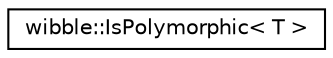 digraph G
{
  edge [fontname="Helvetica",fontsize="10",labelfontname="Helvetica",labelfontsize="10"];
  node [fontname="Helvetica",fontsize="10",shape=record];
  rankdir="LR";
  Node1 [label="wibble::IsPolymorphic\< T \>",height=0.2,width=0.4,color="black", fillcolor="white", style="filled",URL="$structwibble_1_1IsPolymorphic.html"];
}
